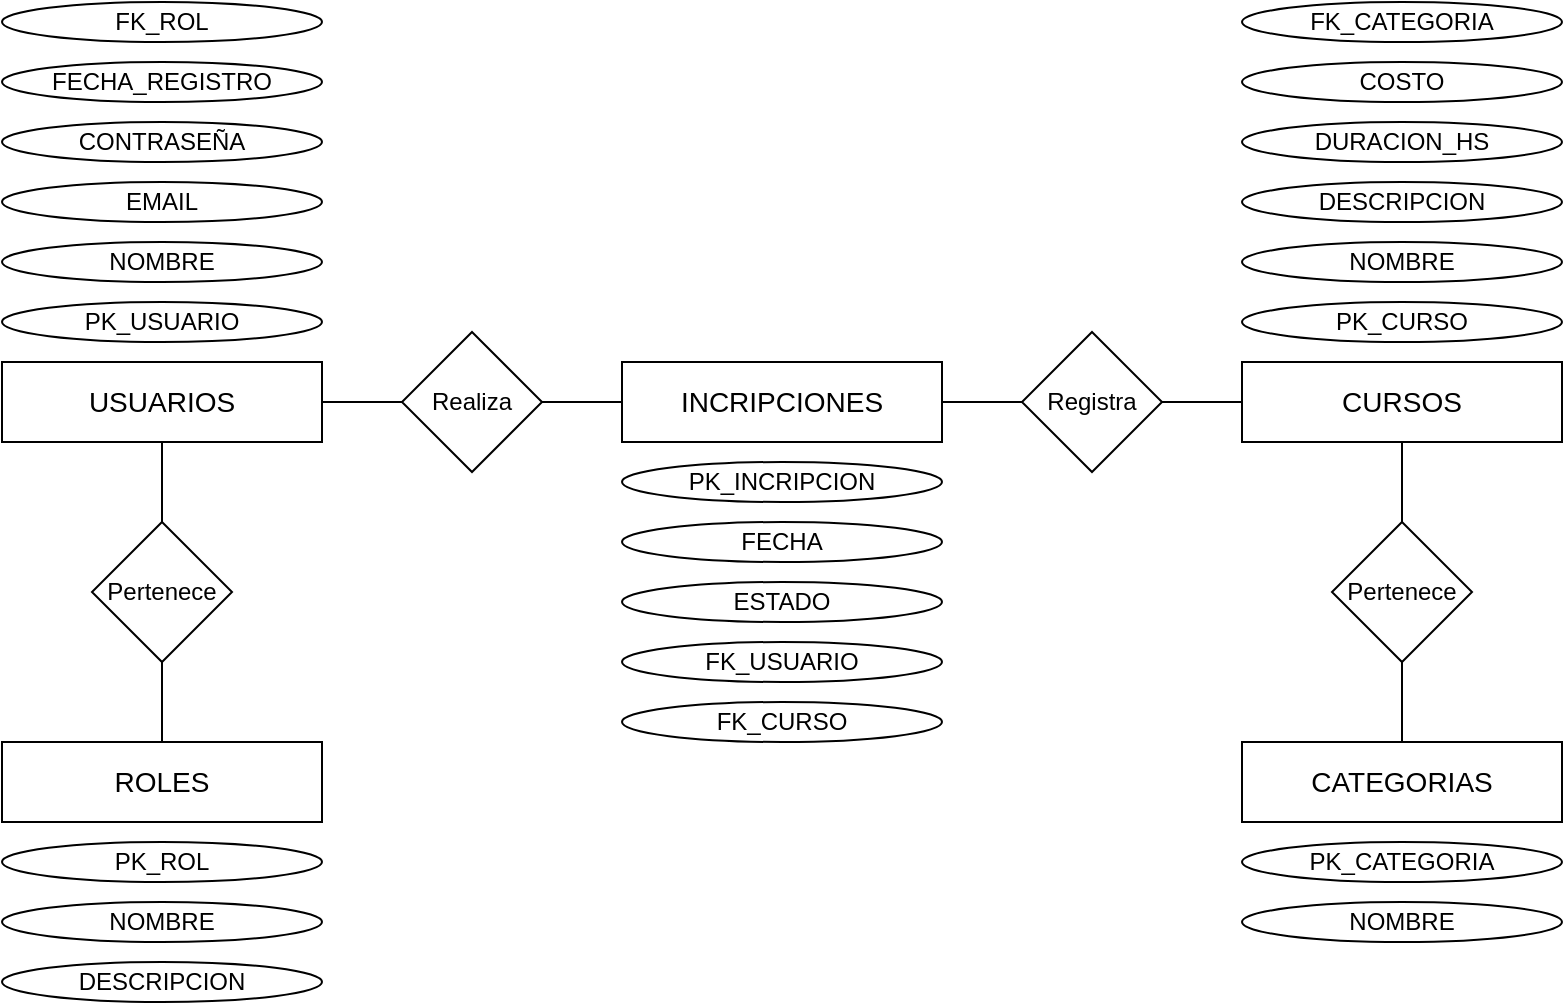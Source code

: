 <mxfile version="24.8.0">
  <diagram name="Página-1" id="9a275r4qv3ik05h2t5Ud">
    <mxGraphModel dx="934" dy="535" grid="1" gridSize="10" guides="1" tooltips="1" connect="1" arrows="1" fold="1" page="1" pageScale="1" pageWidth="827" pageHeight="1169" math="0" shadow="0">
      <root>
        <mxCell id="0" />
        <mxCell id="1" parent="0" />
        <mxCell id="twbi2xWV4dYVUT5mhdAC-1" value="&lt;font style=&quot;font-size: 14px;&quot;&gt;USUARIOS&lt;/font&gt;" style="rounded=0;whiteSpace=wrap;html=1;" parent="1" vertex="1">
          <mxGeometry x="24" y="220" width="160" height="40" as="geometry" />
        </mxCell>
        <mxCell id="fl2NYGMa0zHFTZ681w7x-1" value="&lt;font style=&quot;font-size: 14px;&quot;&gt;CURSOS&lt;/font&gt;" style="rounded=0;whiteSpace=wrap;html=1;" parent="1" vertex="1">
          <mxGeometry x="644" y="220" width="160" height="40" as="geometry" />
        </mxCell>
        <mxCell id="fl2NYGMa0zHFTZ681w7x-2" value="&lt;font style=&quot;font-size: 14px;&quot;&gt;INCRIPCIONES&lt;/font&gt;" style="rounded=0;whiteSpace=wrap;html=1;" parent="1" vertex="1">
          <mxGeometry x="334" y="220" width="160" height="40" as="geometry" />
        </mxCell>
        <mxCell id="fl2NYGMa0zHFTZ681w7x-3" value="&lt;font style=&quot;font-size: 14px;&quot;&gt;CATEGORIAS&lt;/font&gt;" style="rounded=0;whiteSpace=wrap;html=1;" parent="1" vertex="1">
          <mxGeometry x="644" y="410" width="160" height="40" as="geometry" />
        </mxCell>
        <mxCell id="fl2NYGMa0zHFTZ681w7x-4" value="&lt;font style=&quot;font-size: 14px;&quot;&gt;ROLES&lt;/font&gt;" style="rounded=0;whiteSpace=wrap;html=1;" parent="1" vertex="1">
          <mxGeometry x="24" y="410" width="160" height="40" as="geometry" />
        </mxCell>
        <mxCell id="Gb4qwzsyq6n0iIfKKvHN-1" value="PK_ROL" style="ellipse;whiteSpace=wrap;html=1;" vertex="1" parent="1">
          <mxGeometry x="24" y="460" width="160" height="20" as="geometry" />
        </mxCell>
        <mxCell id="Gb4qwzsyq6n0iIfKKvHN-2" value="PK_USUARIO" style="ellipse;whiteSpace=wrap;html=1;" vertex="1" parent="1">
          <mxGeometry x="24" y="190" width="160" height="20" as="geometry" />
        </mxCell>
        <mxCell id="Gb4qwzsyq6n0iIfKKvHN-3" value="PK_INCRIPCION" style="ellipse;whiteSpace=wrap;html=1;" vertex="1" parent="1">
          <mxGeometry x="334" y="270" width="160" height="20" as="geometry" />
        </mxCell>
        <mxCell id="Gb4qwzsyq6n0iIfKKvHN-4" value="PK_CURSO" style="ellipse;whiteSpace=wrap;html=1;" vertex="1" parent="1">
          <mxGeometry x="644" y="190" width="160" height="20" as="geometry" />
        </mxCell>
        <mxCell id="Gb4qwzsyq6n0iIfKKvHN-5" value="PK_CATEGORIA" style="ellipse;whiteSpace=wrap;html=1;" vertex="1" parent="1">
          <mxGeometry x="644" y="460" width="160" height="20" as="geometry" />
        </mxCell>
        <mxCell id="Gb4qwzsyq6n0iIfKKvHN-6" value="Pertenece" style="rhombus;whiteSpace=wrap;html=1;" vertex="1" parent="1">
          <mxGeometry x="69" y="300" width="70" height="70" as="geometry" />
        </mxCell>
        <mxCell id="Gb4qwzsyq6n0iIfKKvHN-10" value="" style="endArrow=none;html=1;rounded=0;exitX=0.5;exitY=0;exitDx=0;exitDy=0;entryX=0.5;entryY=1;entryDx=0;entryDy=0;" edge="1" parent="1" source="fl2NYGMa0zHFTZ681w7x-4" target="Gb4qwzsyq6n0iIfKKvHN-6">
          <mxGeometry width="50" height="50" relative="1" as="geometry">
            <mxPoint x="294" y="410" as="sourcePoint" />
            <mxPoint x="344" y="360" as="targetPoint" />
          </mxGeometry>
        </mxCell>
        <mxCell id="Gb4qwzsyq6n0iIfKKvHN-11" value="" style="endArrow=none;html=1;rounded=0;exitX=0.5;exitY=0;exitDx=0;exitDy=0;entryX=0.5;entryY=1;entryDx=0;entryDy=0;" edge="1" parent="1" source="Gb4qwzsyq6n0iIfKKvHN-6" target="twbi2xWV4dYVUT5mhdAC-1">
          <mxGeometry width="50" height="50" relative="1" as="geometry">
            <mxPoint x="304" y="420" as="sourcePoint" />
            <mxPoint x="354" y="370" as="targetPoint" />
          </mxGeometry>
        </mxCell>
        <mxCell id="Gb4qwzsyq6n0iIfKKvHN-12" value="" style="endArrow=none;html=1;rounded=0;exitX=1;exitY=0.5;exitDx=0;exitDy=0;entryX=0;entryY=0.5;entryDx=0;entryDy=0;" edge="1" parent="1" source="twbi2xWV4dYVUT5mhdAC-1" target="Gb4qwzsyq6n0iIfKKvHN-18">
          <mxGeometry width="50" height="50" relative="1" as="geometry">
            <mxPoint x="314" y="430" as="sourcePoint" />
            <mxPoint x="224" y="240" as="targetPoint" />
          </mxGeometry>
        </mxCell>
        <mxCell id="Gb4qwzsyq6n0iIfKKvHN-13" value="" style="endArrow=none;html=1;rounded=0;exitX=1;exitY=0.5;exitDx=0;exitDy=0;entryX=0;entryY=0.5;entryDx=0;entryDy=0;" edge="1" parent="1" source="Gb4qwzsyq6n0iIfKKvHN-18" target="fl2NYGMa0zHFTZ681w7x-2">
          <mxGeometry width="50" height="50" relative="1" as="geometry">
            <mxPoint x="264.0" y="240" as="sourcePoint" />
            <mxPoint x="374" y="390" as="targetPoint" />
          </mxGeometry>
        </mxCell>
        <mxCell id="Gb4qwzsyq6n0iIfKKvHN-14" value="" style="endArrow=none;html=1;rounded=0;exitX=1;exitY=0.5;exitDx=0;exitDy=0;entryX=0;entryY=0.5;entryDx=0;entryDy=0;" edge="1" parent="1" source="fl2NYGMa0zHFTZ681w7x-2" target="Gb4qwzsyq6n0iIfKKvHN-19">
          <mxGeometry width="50" height="50" relative="1" as="geometry">
            <mxPoint x="334" y="450" as="sourcePoint" />
            <mxPoint x="534" y="240" as="targetPoint" />
          </mxGeometry>
        </mxCell>
        <mxCell id="Gb4qwzsyq6n0iIfKKvHN-15" value="" style="endArrow=none;html=1;rounded=0;entryX=0;entryY=0.5;entryDx=0;entryDy=0;exitX=1;exitY=0.5;exitDx=0;exitDy=0;" edge="1" parent="1" source="Gb4qwzsyq6n0iIfKKvHN-19" target="fl2NYGMa0zHFTZ681w7x-1">
          <mxGeometry width="50" height="50" relative="1" as="geometry">
            <mxPoint x="614" y="260" as="sourcePoint" />
            <mxPoint x="394" y="410" as="targetPoint" />
          </mxGeometry>
        </mxCell>
        <mxCell id="Gb4qwzsyq6n0iIfKKvHN-16" value="" style="endArrow=none;html=1;rounded=0;exitX=0.5;exitY=1;exitDx=0;exitDy=0;entryX=0.5;entryY=0;entryDx=0;entryDy=0;" edge="1" parent="1" source="fl2NYGMa0zHFTZ681w7x-1" target="Gb4qwzsyq6n0iIfKKvHN-20">
          <mxGeometry width="50" height="50" relative="1" as="geometry">
            <mxPoint x="354" y="470" as="sourcePoint" />
            <mxPoint x="664.0" y="300" as="targetPoint" />
          </mxGeometry>
        </mxCell>
        <mxCell id="Gb4qwzsyq6n0iIfKKvHN-17" value="" style="endArrow=none;html=1;rounded=0;exitX=0.5;exitY=0;exitDx=0;exitDy=0;entryX=0.5;entryY=1;entryDx=0;entryDy=0;" edge="1" parent="1" source="fl2NYGMa0zHFTZ681w7x-3" target="Gb4qwzsyq6n0iIfKKvHN-20">
          <mxGeometry width="50" height="50" relative="1" as="geometry">
            <mxPoint x="224" y="420" as="sourcePoint" />
            <mxPoint x="604" y="290" as="targetPoint" />
          </mxGeometry>
        </mxCell>
        <mxCell id="Gb4qwzsyq6n0iIfKKvHN-18" value="Realiza" style="rhombus;whiteSpace=wrap;html=1;" vertex="1" parent="1">
          <mxGeometry x="224" y="205" width="70" height="70" as="geometry" />
        </mxCell>
        <mxCell id="Gb4qwzsyq6n0iIfKKvHN-19" value="Registra" style="rhombus;whiteSpace=wrap;html=1;" vertex="1" parent="1">
          <mxGeometry x="534" y="205" width="70" height="70" as="geometry" />
        </mxCell>
        <mxCell id="Gb4qwzsyq6n0iIfKKvHN-20" value="Pertenece" style="rhombus;whiteSpace=wrap;html=1;" vertex="1" parent="1">
          <mxGeometry x="689" y="300" width="70" height="70" as="geometry" />
        </mxCell>
        <mxCell id="Gb4qwzsyq6n0iIfKKvHN-22" value="NOMBRE" style="ellipse;whiteSpace=wrap;html=1;" vertex="1" parent="1">
          <mxGeometry x="24" y="490" width="160" height="20" as="geometry" />
        </mxCell>
        <mxCell id="Gb4qwzsyq6n0iIfKKvHN-23" value="DESCRIPCION" style="ellipse;whiteSpace=wrap;html=1;" vertex="1" parent="1">
          <mxGeometry x="24" y="520" width="160" height="20" as="geometry" />
        </mxCell>
        <mxCell id="Gb4qwzsyq6n0iIfKKvHN-24" value="NOMBRE" style="ellipse;whiteSpace=wrap;html=1;" vertex="1" parent="1">
          <mxGeometry x="644" y="490" width="160" height="20" as="geometry" />
        </mxCell>
        <mxCell id="Gb4qwzsyq6n0iIfKKvHN-25" value="ESTADO" style="ellipse;whiteSpace=wrap;html=1;" vertex="1" parent="1">
          <mxGeometry x="334" y="330" width="160" height="20" as="geometry" />
        </mxCell>
        <mxCell id="Gb4qwzsyq6n0iIfKKvHN-26" value="FECHA" style="ellipse;whiteSpace=wrap;html=1;" vertex="1" parent="1">
          <mxGeometry x="334" y="300" width="160" height="20" as="geometry" />
        </mxCell>
        <mxCell id="Gb4qwzsyq6n0iIfKKvHN-27" value="FK_USUARIO" style="ellipse;whiteSpace=wrap;html=1;" vertex="1" parent="1">
          <mxGeometry x="334" y="360" width="160" height="20" as="geometry" />
        </mxCell>
        <mxCell id="Gb4qwzsyq6n0iIfKKvHN-28" value="FK_CURSO" style="ellipse;whiteSpace=wrap;html=1;" vertex="1" parent="1">
          <mxGeometry x="334" y="390" width="160" height="20" as="geometry" />
        </mxCell>
        <mxCell id="Gb4qwzsyq6n0iIfKKvHN-29" value="NOMBRE" style="ellipse;whiteSpace=wrap;html=1;" vertex="1" parent="1">
          <mxGeometry x="644" y="160" width="160" height="20" as="geometry" />
        </mxCell>
        <mxCell id="Gb4qwzsyq6n0iIfKKvHN-30" value="DESCRIPCION" style="ellipse;whiteSpace=wrap;html=1;" vertex="1" parent="1">
          <mxGeometry x="644" y="130" width="160" height="20" as="geometry" />
        </mxCell>
        <mxCell id="Gb4qwzsyq6n0iIfKKvHN-31" value="DURACION_HS" style="ellipse;whiteSpace=wrap;html=1;" vertex="1" parent="1">
          <mxGeometry x="644" y="100" width="160" height="20" as="geometry" />
        </mxCell>
        <mxCell id="Gb4qwzsyq6n0iIfKKvHN-32" value="COSTO" style="ellipse;whiteSpace=wrap;html=1;" vertex="1" parent="1">
          <mxGeometry x="644" y="70" width="160" height="20" as="geometry" />
        </mxCell>
        <mxCell id="Gb4qwzsyq6n0iIfKKvHN-33" value="FK_CATEGORIA" style="ellipse;whiteSpace=wrap;html=1;" vertex="1" parent="1">
          <mxGeometry x="644" y="40" width="160" height="20" as="geometry" />
        </mxCell>
        <mxCell id="Gb4qwzsyq6n0iIfKKvHN-34" value="NOMBRE" style="ellipse;whiteSpace=wrap;html=1;" vertex="1" parent="1">
          <mxGeometry x="24" y="160" width="160" height="20" as="geometry" />
        </mxCell>
        <mxCell id="Gb4qwzsyq6n0iIfKKvHN-35" value="EMAIL" style="ellipse;whiteSpace=wrap;html=1;" vertex="1" parent="1">
          <mxGeometry x="24" y="130" width="160" height="20" as="geometry" />
        </mxCell>
        <mxCell id="Gb4qwzsyq6n0iIfKKvHN-36" value="CONTRASEÑA" style="ellipse;whiteSpace=wrap;html=1;" vertex="1" parent="1">
          <mxGeometry x="24" y="100" width="160" height="20" as="geometry" />
        </mxCell>
        <mxCell id="Gb4qwzsyq6n0iIfKKvHN-37" value="FECHA_REGISTRO" style="ellipse;whiteSpace=wrap;html=1;" vertex="1" parent="1">
          <mxGeometry x="24" y="70" width="160" height="20" as="geometry" />
        </mxCell>
        <mxCell id="Gb4qwzsyq6n0iIfKKvHN-38" value="FK_ROL" style="ellipse;whiteSpace=wrap;html=1;" vertex="1" parent="1">
          <mxGeometry x="24" y="40" width="160" height="20" as="geometry" />
        </mxCell>
      </root>
    </mxGraphModel>
  </diagram>
</mxfile>
